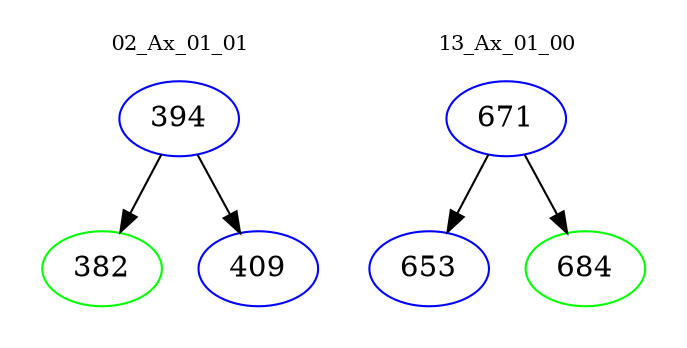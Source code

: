 digraph{
subgraph cluster_0 {
color = white
label = "02_Ax_01_01";
fontsize=10;
T0_394 [label="394", color="blue"]
T0_394 -> T0_382 [color="black"]
T0_382 [label="382", color="green"]
T0_394 -> T0_409 [color="black"]
T0_409 [label="409", color="blue"]
}
subgraph cluster_1 {
color = white
label = "13_Ax_01_00";
fontsize=10;
T1_671 [label="671", color="blue"]
T1_671 -> T1_653 [color="black"]
T1_653 [label="653", color="blue"]
T1_671 -> T1_684 [color="black"]
T1_684 [label="684", color="green"]
}
}
